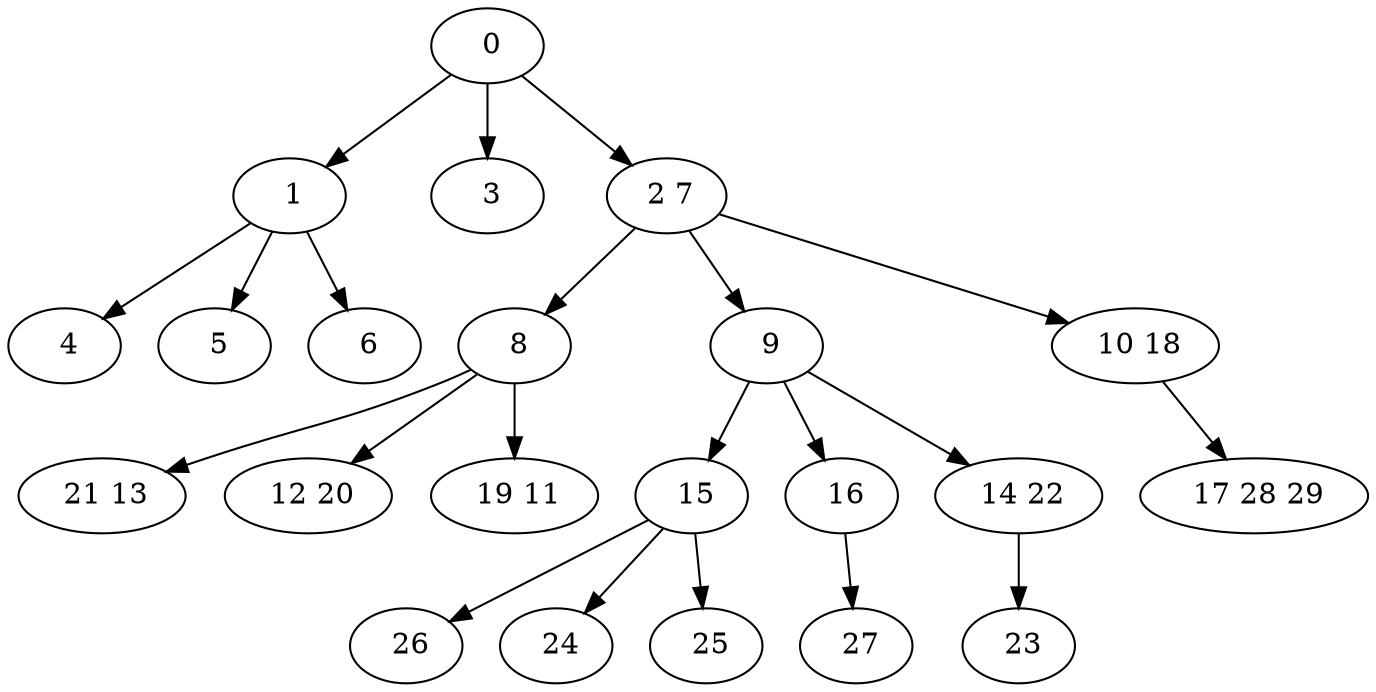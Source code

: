 digraph mytree {
" 0" -> " 1";
" 0" -> " 3";
" 0" -> " 2 7";
" 1" -> " 4";
" 1" -> " 5";
" 1" -> " 6";
" 3";
" 2 7" -> " 8";
" 2 7" -> " 9";
" 2 7" -> " 10 18";
" 4";
" 5";
" 6";
" 8" -> " 21 13";
" 8" -> " 12 20";
" 8" -> " 19 11";
" 21 13";
" 12 20";
" 19 11";
" 26";
" 9" -> " 15";
" 9" -> " 16";
" 9" -> " 14 22";
" 15" -> " 26";
" 15" -> " 24";
" 15" -> " 25";
" 16" -> " 27";
" 14 22" -> " 23";
" 24";
" 25";
" 27";
" 23";
" 10 18" -> " 17 28 29";
" 17 28 29";
}
